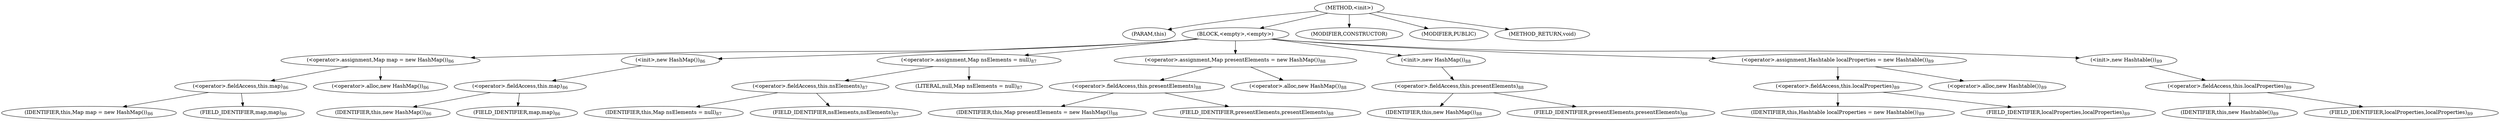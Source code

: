 digraph "&lt;init&gt;" {  
"880" [label = <(METHOD,&lt;init&gt;)> ]
"881" [label = <(PARAM,this)> ]
"882" [label = <(BLOCK,&lt;empty&gt;,&lt;empty&gt;)> ]
"883" [label = <(&lt;operator&gt;.assignment,Map map = new HashMap())<SUB>86</SUB>> ]
"884" [label = <(&lt;operator&gt;.fieldAccess,this.map)<SUB>86</SUB>> ]
"885" [label = <(IDENTIFIER,this,Map map = new HashMap())<SUB>86</SUB>> ]
"886" [label = <(FIELD_IDENTIFIER,map,map)<SUB>86</SUB>> ]
"887" [label = <(&lt;operator&gt;.alloc,new HashMap())<SUB>86</SUB>> ]
"888" [label = <(&lt;init&gt;,new HashMap())<SUB>86</SUB>> ]
"889" [label = <(&lt;operator&gt;.fieldAccess,this.map)<SUB>86</SUB>> ]
"890" [label = <(IDENTIFIER,this,new HashMap())<SUB>86</SUB>> ]
"891" [label = <(FIELD_IDENTIFIER,map,map)<SUB>86</SUB>> ]
"892" [label = <(&lt;operator&gt;.assignment,Map nsElements = null)<SUB>87</SUB>> ]
"893" [label = <(&lt;operator&gt;.fieldAccess,this.nsElements)<SUB>87</SUB>> ]
"894" [label = <(IDENTIFIER,this,Map nsElements = null)<SUB>87</SUB>> ]
"895" [label = <(FIELD_IDENTIFIER,nsElements,nsElements)<SUB>87</SUB>> ]
"896" [label = <(LITERAL,null,Map nsElements = null)<SUB>87</SUB>> ]
"897" [label = <(&lt;operator&gt;.assignment,Map presentElements = new HashMap())<SUB>88</SUB>> ]
"898" [label = <(&lt;operator&gt;.fieldAccess,this.presentElements)<SUB>88</SUB>> ]
"899" [label = <(IDENTIFIER,this,Map presentElements = new HashMap())<SUB>88</SUB>> ]
"900" [label = <(FIELD_IDENTIFIER,presentElements,presentElements)<SUB>88</SUB>> ]
"901" [label = <(&lt;operator&gt;.alloc,new HashMap())<SUB>88</SUB>> ]
"902" [label = <(&lt;init&gt;,new HashMap())<SUB>88</SUB>> ]
"903" [label = <(&lt;operator&gt;.fieldAccess,this.presentElements)<SUB>88</SUB>> ]
"904" [label = <(IDENTIFIER,this,new HashMap())<SUB>88</SUB>> ]
"905" [label = <(FIELD_IDENTIFIER,presentElements,presentElements)<SUB>88</SUB>> ]
"906" [label = <(&lt;operator&gt;.assignment,Hashtable localProperties = new Hashtable())<SUB>89</SUB>> ]
"907" [label = <(&lt;operator&gt;.fieldAccess,this.localProperties)<SUB>89</SUB>> ]
"908" [label = <(IDENTIFIER,this,Hashtable localProperties = new Hashtable())<SUB>89</SUB>> ]
"909" [label = <(FIELD_IDENTIFIER,localProperties,localProperties)<SUB>89</SUB>> ]
"910" [label = <(&lt;operator&gt;.alloc,new Hashtable())<SUB>89</SUB>> ]
"911" [label = <(&lt;init&gt;,new Hashtable())<SUB>89</SUB>> ]
"912" [label = <(&lt;operator&gt;.fieldAccess,this.localProperties)<SUB>89</SUB>> ]
"913" [label = <(IDENTIFIER,this,new Hashtable())<SUB>89</SUB>> ]
"914" [label = <(FIELD_IDENTIFIER,localProperties,localProperties)<SUB>89</SUB>> ]
"915" [label = <(MODIFIER,CONSTRUCTOR)> ]
"916" [label = <(MODIFIER,PUBLIC)> ]
"917" [label = <(METHOD_RETURN,void)> ]
  "880" -> "881" 
  "880" -> "882" 
  "880" -> "915" 
  "880" -> "916" 
  "880" -> "917" 
  "882" -> "883" 
  "882" -> "888" 
  "882" -> "892" 
  "882" -> "897" 
  "882" -> "902" 
  "882" -> "906" 
  "882" -> "911" 
  "883" -> "884" 
  "883" -> "887" 
  "884" -> "885" 
  "884" -> "886" 
  "888" -> "889" 
  "889" -> "890" 
  "889" -> "891" 
  "892" -> "893" 
  "892" -> "896" 
  "893" -> "894" 
  "893" -> "895" 
  "897" -> "898" 
  "897" -> "901" 
  "898" -> "899" 
  "898" -> "900" 
  "902" -> "903" 
  "903" -> "904" 
  "903" -> "905" 
  "906" -> "907" 
  "906" -> "910" 
  "907" -> "908" 
  "907" -> "909" 
  "911" -> "912" 
  "912" -> "913" 
  "912" -> "914" 
}
